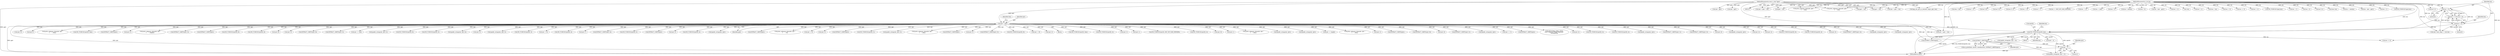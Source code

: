 digraph "0_tcpdump_ffde45acf3348f8353fb4064a1b21683ee6b5ddf@pointer" {
"1000410" [label="(Call,tptr + 2)"];
"1000406" [label="(Call,EXTRACT_16BITS(tptr))"];
"1000142" [label="(Call,tptr = pptr)"];
"1000128" [label="(MethodParameterIn,const u_char *pptr)"];
"1000385" [label="(Call,ND_TCHECK2(tptr[0], len))"];
"1000376" [label="(Call,len != 8)"];
"1000373" [label="(Call,len != 6)"];
"1000129" [label="(MethodParameterIn,u_int len)"];
"1002358" [label="(Call,tptr+3)"];
"1002901" [label="(Call,ndo->ndo_vflag > 1 && len)"];
"1000391" [label="(Call,len == 6)"];
"1002095" [label="(Call,tptr-3)"];
"1000401" [label="(Call,as_printf(ndo, astostr, sizeof(astostr), EXTRACT_16BITS(tptr)))"];
"1002556" [label="(Call,print_unknown_data(ndo, tptr, \"\n\t      \", tlen))"];
"1000375" [label="(Literal,6)"];
"1000180" [label="(Call,len % 2)"];
"1002894" [label="(Call,print_unknown_data(ndo, pptr, \"\n\t    \", len))"];
"1001073" [label="(Call,ND_TCHECK2(tptr[0], tlen))"];
"1000622" [label="(Call,EXTRACT_16BITS(tptr))"];
"1002436" [label="(Call,tptr+2)"];
"1002566" [label="(Call,tlen = len)"];
"1000362" [label="(Call,len != 0)"];
"1002140" [label="(Call,len % 8)"];
"1002639" [label="(Call,print_unknown_data(ndo, tptr,\"\n\t      \", length))"];
"1002435" [label="(Call,EXTRACT_24BITS(tptr+2))"];
"1000376" [label="(Call,len != 8)"];
"1002852" [label="(Call,EXTRACT_32BITS(tptr))"];
"1002529" [label="(Call,ND_TCHECK2(tptr[0], 8))"];
"1000573" [label="(Call,len % 4)"];
"1001170" [label="(Call,tptr - pptr)"];
"1002509" [label="(Call,ND_TCHECK2(tptr[0], 8))"];
"1002312" [label="(Call,tptr+6)"];
"1000128" [label="(MethodParameterIn,const u_char *pptr)"];
"1002247" [label="(Call,tptr+2)"];
"1000377" [label="(Identifier,len)"];
"1002923" [label="(MethodReturn,RET)"];
"1002250" [label="(Call,EXTRACT_16BITS(tptr+6))"];
"1002372" [label="(Call,EXTRACT_16BITS(tptr+2))"];
"1001097" [label="(Call,tptr += tlen)"];
"1002824" [label="(Call,len % 12)"];
"1001625" [label="(Call,tptr = pptr + len)"];
"1002223" [label="(Call,ipaddr_string(ndo, tptr+2))"];
"1002451" [label="(Call,ND_TCHECK2(tptr[0], 8))"];
"1002574" [label="(Call,ND_TCHECK2(tptr[0], 3))"];
"1002207" [label="(Call,ipaddr_string(ndo, tptr+4))"];
"1002373" [label="(Call,tptr+2)"];
"1000436" [label="(Call,len != 8)"];
"1000153" [label="(Call,len != 1)"];
"1001682" [label="(Call,len == BGP_MP_NLRI_MINSIZE)"];
"1002302" [label="(Call,ipaddr_string(ndo, tptr+2))"];
"1000615" [label="(Call,ND_TCHECK2(tptr[0], 3))"];
"1000542" [label="(Call,tptr +=4)"];
"1000206" [label="(Call,tptr < pptr + len)"];
"1002873" [label="(Call,len -= 12)"];
"1002814" [label="(Call,len -= alen)"];
"1002652" [label="(Call,ND_TCHECK2(tptr[0], 4))"];
"1002319" [label="(Call,tptr+7)"];
"1002838" [label="(Call,len > 0)"];
"1002203" [label="(Call,EXTRACT_32BITS(tptr+4))"];
"1002412" [label="(Call,ND_TCHECK2(tptr[0], 5))"];
"1000461" [label="(Call,EXTRACT_32BITS(tptr))"];
"1002290" [label="(Call,tptr+2)"];
"1000587" [label="(Call,ND_TCHECK2(tptr[0], 4))"];
"1002723" [label="(Call,len < alenlen)"];
"1002520" [label="(Call,ipaddr_string(ndo, tptr))"];
"1000144" [label="(Identifier,pptr)"];
"1001649" [label="(Call,EXTRACT_16BITS(tptr))"];
"1001696" [label="(Call,tptr - pptr)"];
"1002125" [label="(Call,pptr + len)"];
"1000428" [label="(Call,ipaddr_string(ndo, tptr + 4))"];
"1002382" [label="(Call,print_unknown_data(ndo, tptr, \"\n\t      \", 8))"];
"1002440" [label="(Call,tptr +=5)"];
"1000150" [label="(Block,)"];
"1000389" [label="(Identifier,len)"];
"1002199" [label="(Call,tptr+2)"];
"1000200" [label="(Call,bgp_attr_get_as_size(ndo, atype, pptr, len))"];
"1000493" [label="(Call,EXTRACT_32BITS(tptr))"];
"1002155" [label="(Call,ND_TCHECK2(tptr[0], 2))"];
"1002677" [label="(Call,len -=4)"];
"1002288" [label="(Call,ipaddr_string(ndo, tptr+2))"];
"1000682" [label="(Call,print_unknown_data(ndo, tptr, \"\n\t    \", tlen))"];
"1000357" [label="(Call,EXTRACT_32BITS(tptr))"];
"1000143" [label="(Identifier,tptr)"];
"1002225" [label="(Call,tptr+2)"];
"1002246" [label="(Call,EXTRACT_32BITS(tptr+2))"];
"1000386" [label="(Call,tptr[0])"];
"1000430" [label="(Call,tptr + 4)"];
"1000373" [label="(Call,len != 6)"];
"1002472" [label="(Call,ND_TCHECK2(tptr[0], 8))"];
"1001694" [label="(Call,len - (tptr - pptr))"];
"1002391" [label="(Call,tptr +=8)"];
"1002261" [label="(Call,tptr+2)"];
"1000130" [label="(Block,)"];
"1000385" [label="(Call,ND_TCHECK2(tptr[0], len))"];
"1000142" [label="(Call,tptr = pptr)"];
"1000312" [label="(Call,len != 4)"];
"1000663" [label="(Call,ND_TCHECK2(tptr[0], tlen))"];
"1000486" [label="(Call,ND_TCHECK2(tptr[0], 4))"];
"1000392" [label="(Identifier,len)"];
"1002304" [label="(Call,tptr+2)"];
"1002586" [label="(Call,tptr+1)"];
"1001642" [label="(Call,ND_TCHECK2(tptr[0], BGP_MP_NLRI_MINSIZE))"];
"1002493" [label="(Call,ND_TCHECK2(tptr[0], 4))"];
"1000426" [label="(Call,EXTRACT_32BITS(tptr))"];
"1002251" [label="(Call,tptr+6)"];
"1002402" [label="(Call,tptr+1)"];
"1000407" [label="(Identifier,tptr)"];
"1000129" [label="(MethodParameterIn,u_int len)"];
"1000190" [label="(Call,!len)"];
"1000411" [label="(Identifier,tptr)"];
"1000408" [label="(Call,ipaddr_string(ndo, tptr + 2))"];
"1001092" [label="(Call,print_unknown_data(ndo, tptr, \"\n\t    \", tlen))"];
"1002503" [label="(Call,ipaddr_string(ndo, tptr))"];
"1000208" [label="(Call,pptr + len)"];
"1000548" [label="(Call,len != 4)"];
"1002462" [label="(Call,ipaddr_string(ndo, tptr))"];
"1002409" [label="(Call,tlen = len)"];
"1000406" [label="(Call,EXTRACT_16BITS(tptr))"];
"1002644" [label="(Call,tptr += length)"];
"1001617" [label="(Call,print_unknown_data(ndo, tptr, \"\n\t    \", tlen))"];
"1002353" [label="(Call,tptr+2)"];
"1002913" [label="(Call,print_unknown_data(ndo, pptr, \"\n\t    \", len))"];
"1002865" [label="(Call,len > 12)"];
"1002672" [label="(Call,EXTRACT_32BITS(tptr))"];
"1002228" [label="(Call,EXTRACT_16BITS(tptr+6))"];
"1002821" [label="(Call,len == 0)"];
"1002335" [label="(Call,tptr+6)"];
"1000338" [label="(Call,len != 4)"];
"1000146" [label="(Identifier,tlen)"];
"1002260" [label="(Call,EXTRACT_32BITS(tptr+2))"];
"1002909" [label="(Call,ND_TCHECK2(*pptr,len))"];
"1002540" [label="(Call,ipaddr_string(ndo, tptr))"];
"1001627" [label="(Call,pptr + len)"];
"1002709" [label="(Call,len -= 2)"];
"1002589" [label="(Call,tptr += 3)"];
"1002162" [label="(Call,EXTRACT_16BITS(tptr))"];
"1002658" [label="(Call,len < 4)"];
"1000471" [label="(Call,len % 4)"];
"1000410" [label="(Call,tptr + 2)"];
"1000170" [label="(Call,tok2str(bgp_origin_values,\n\t\t\t\t\t\t\"Unknown Origin Typecode\",\n\t\t\t\t\t\ttptr[0]))"];
"1000145" [label="(Call,tlen=len)"];
"1002204" [label="(Call,tptr+4)"];
"1000347" [label="(Call,ND_TCHECK2(tptr[0], 4))"];
"1000557" [label="(Call,ND_TCHECK2(tptr[0], 4))"];
"1002483" [label="(Call,ipaddr_string(ndo, tptr))"];
"1002585" [label="(Call,EXTRACT_16BITS(tptr+1))"];
"1002198" [label="(Call,EXTRACT_16BITS(tptr+2))"];
"1002735" [label="(Call,len -= alenlen)"];
"1002123" [label="(Call,tptr = pptr + len)"];
"1001168" [label="(Call,len - (tptr - pptr))"];
"1002329" [label="(Call,tptr+6)"];
"1002692" [label="(Call,len < 2)"];
"1000598" [label="(Call,ipaddr_string(ndo, tptr))"];
"1002209" [label="(Call,tptr+4)"];
"1002362" [label="(Call,tptr+4)"];
"1000378" [label="(Literal,8)"];
"1000445" [label="(Call,ND_TCHECK2(tptr[0], 8))"];
"1000372" [label="(Call,len != 6 && len != 8)"];
"1000321" [label="(Call,ND_TCHECK2(tptr[0], 4))"];
"1002229" [label="(Call,tptr+6)"];
"1002361" [label="(Call,EXTRACT_16BITS(tptr+4))"];
"1000331" [label="(Call,ipaddr_string(ndo, tptr))"];
"1000567" [label="(Call,ipaddr_string(ndo, tptr))"];
"1002878" [label="(Call,ND_TCHECK2(*pptr,len))"];
"1000412" [label="(Literal,2)"];
"1000374" [label="(Identifier,len)"];
"1000410" -> "1000408"  [label="AST: "];
"1000410" -> "1000412"  [label="CFG: "];
"1000411" -> "1000410"  [label="AST: "];
"1000412" -> "1000410"  [label="AST: "];
"1000408" -> "1000410"  [label="CFG: "];
"1000410" -> "1002923"  [label="DDG: tptr"];
"1000406" -> "1000410"  [label="DDG: tptr"];
"1000385" -> "1000410"  [label="DDG: tptr[0]"];
"1000406" -> "1000401"  [label="AST: "];
"1000406" -> "1000407"  [label="CFG: "];
"1000407" -> "1000406"  [label="AST: "];
"1000401" -> "1000406"  [label="CFG: "];
"1000406" -> "1000401"  [label="DDG: tptr"];
"1000142" -> "1000406"  [label="DDG: tptr"];
"1000385" -> "1000406"  [label="DDG: tptr[0]"];
"1000406" -> "1000408"  [label="DDG: tptr"];
"1000142" -> "1000130"  [label="AST: "];
"1000142" -> "1000144"  [label="CFG: "];
"1000143" -> "1000142"  [label="AST: "];
"1000144" -> "1000142"  [label="AST: "];
"1000146" -> "1000142"  [label="CFG: "];
"1000142" -> "1002923"  [label="DDG: pptr"];
"1000142" -> "1002923"  [label="DDG: tptr"];
"1000128" -> "1000142"  [label="DDG: pptr"];
"1000142" -> "1000170"  [label="DDG: tptr"];
"1000142" -> "1000206"  [label="DDG: tptr"];
"1000142" -> "1000321"  [label="DDG: tptr"];
"1000142" -> "1000331"  [label="DDG: tptr"];
"1000142" -> "1000347"  [label="DDG: tptr"];
"1000142" -> "1000357"  [label="DDG: tptr"];
"1000142" -> "1000385"  [label="DDG: tptr"];
"1000142" -> "1000426"  [label="DDG: tptr"];
"1000142" -> "1000445"  [label="DDG: tptr"];
"1000142" -> "1000461"  [label="DDG: tptr"];
"1000142" -> "1000486"  [label="DDG: tptr"];
"1000142" -> "1000493"  [label="DDG: tptr"];
"1000142" -> "1000542"  [label="DDG: tptr"];
"1000142" -> "1000557"  [label="DDG: tptr"];
"1000142" -> "1000567"  [label="DDG: tptr"];
"1000142" -> "1000587"  [label="DDG: tptr"];
"1000142" -> "1000598"  [label="DDG: tptr"];
"1000142" -> "1000615"  [label="DDG: tptr"];
"1000142" -> "1000622"  [label="DDG: tptr"];
"1000142" -> "1000663"  [label="DDG: tptr"];
"1000142" -> "1000682"  [label="DDG: tptr"];
"1000142" -> "1001073"  [label="DDG: tptr"];
"1000142" -> "1001092"  [label="DDG: tptr"];
"1000142" -> "1001097"  [label="DDG: tptr"];
"1000142" -> "1001617"  [label="DDG: tptr"];
"1000142" -> "1001642"  [label="DDG: tptr"];
"1000142" -> "1001649"  [label="DDG: tptr"];
"1000142" -> "1002095"  [label="DDG: tptr"];
"1000142" -> "1002155"  [label="DDG: tptr"];
"1000142" -> "1002162"  [label="DDG: tptr"];
"1000142" -> "1002198"  [label="DDG: tptr"];
"1000142" -> "1002199"  [label="DDG: tptr"];
"1000142" -> "1002203"  [label="DDG: tptr"];
"1000142" -> "1002204"  [label="DDG: tptr"];
"1000142" -> "1002207"  [label="DDG: tptr"];
"1000142" -> "1002209"  [label="DDG: tptr"];
"1000142" -> "1002223"  [label="DDG: tptr"];
"1000142" -> "1002225"  [label="DDG: tptr"];
"1000142" -> "1002228"  [label="DDG: tptr"];
"1000142" -> "1002229"  [label="DDG: tptr"];
"1000142" -> "1002246"  [label="DDG: tptr"];
"1000142" -> "1002247"  [label="DDG: tptr"];
"1000142" -> "1002250"  [label="DDG: tptr"];
"1000142" -> "1002251"  [label="DDG: tptr"];
"1000142" -> "1002260"  [label="DDG: tptr"];
"1000142" -> "1002261"  [label="DDG: tptr"];
"1000142" -> "1002288"  [label="DDG: tptr"];
"1000142" -> "1002290"  [label="DDG: tptr"];
"1000142" -> "1002302"  [label="DDG: tptr"];
"1000142" -> "1002304"  [label="DDG: tptr"];
"1000142" -> "1002312"  [label="DDG: tptr"];
"1000142" -> "1002319"  [label="DDG: tptr"];
"1000142" -> "1002329"  [label="DDG: tptr"];
"1000142" -> "1002335"  [label="DDG: tptr"];
"1000142" -> "1002353"  [label="DDG: tptr"];
"1000142" -> "1002358"  [label="DDG: tptr"];
"1000142" -> "1002361"  [label="DDG: tptr"];
"1000142" -> "1002362"  [label="DDG: tptr"];
"1000142" -> "1002372"  [label="DDG: tptr"];
"1000142" -> "1002373"  [label="DDG: tptr"];
"1000142" -> "1002382"  [label="DDG: tptr"];
"1000142" -> "1002391"  [label="DDG: tptr"];
"1000142" -> "1002402"  [label="DDG: tptr"];
"1000142" -> "1002412"  [label="DDG: tptr"];
"1000142" -> "1002435"  [label="DDG: tptr"];
"1000142" -> "1002436"  [label="DDG: tptr"];
"1000142" -> "1002440"  [label="DDG: tptr"];
"1000142" -> "1002451"  [label="DDG: tptr"];
"1000142" -> "1002462"  [label="DDG: tptr"];
"1000142" -> "1002472"  [label="DDG: tptr"];
"1000142" -> "1002483"  [label="DDG: tptr"];
"1000142" -> "1002493"  [label="DDG: tptr"];
"1000142" -> "1002503"  [label="DDG: tptr"];
"1000142" -> "1002509"  [label="DDG: tptr"];
"1000142" -> "1002520"  [label="DDG: tptr"];
"1000142" -> "1002529"  [label="DDG: tptr"];
"1000142" -> "1002540"  [label="DDG: tptr"];
"1000142" -> "1002556"  [label="DDG: tptr"];
"1000142" -> "1002574"  [label="DDG: tptr"];
"1000142" -> "1002585"  [label="DDG: tptr"];
"1000142" -> "1002586"  [label="DDG: tptr"];
"1000142" -> "1002589"  [label="DDG: tptr"];
"1000142" -> "1002639"  [label="DDG: tptr"];
"1000142" -> "1002644"  [label="DDG: tptr"];
"1000142" -> "1002652"  [label="DDG: tptr"];
"1000142" -> "1002672"  [label="DDG: tptr"];
"1000142" -> "1002852"  [label="DDG: tptr"];
"1000128" -> "1000125"  [label="AST: "];
"1000128" -> "1002923"  [label="DDG: pptr"];
"1000128" -> "1000200"  [label="DDG: pptr"];
"1000128" -> "1000206"  [label="DDG: pptr"];
"1000128" -> "1000208"  [label="DDG: pptr"];
"1000128" -> "1001170"  [label="DDG: pptr"];
"1000128" -> "1001625"  [label="DDG: pptr"];
"1000128" -> "1001627"  [label="DDG: pptr"];
"1000128" -> "1001696"  [label="DDG: pptr"];
"1000128" -> "1002123"  [label="DDG: pptr"];
"1000128" -> "1002125"  [label="DDG: pptr"];
"1000128" -> "1002894"  [label="DDG: pptr"];
"1000128" -> "1002913"  [label="DDG: pptr"];
"1000385" -> "1000150"  [label="AST: "];
"1000385" -> "1000389"  [label="CFG: "];
"1000386" -> "1000385"  [label="AST: "];
"1000389" -> "1000385"  [label="AST: "];
"1000392" -> "1000385"  [label="CFG: "];
"1000385" -> "1002923"  [label="DDG: tptr[0]"];
"1000385" -> "1002923"  [label="DDG: ND_TCHECK2(tptr[0], len)"];
"1000376" -> "1000385"  [label="DDG: len"];
"1000373" -> "1000385"  [label="DDG: len"];
"1000129" -> "1000385"  [label="DDG: len"];
"1000385" -> "1000391"  [label="DDG: len"];
"1000385" -> "1000408"  [label="DDG: tptr[0]"];
"1000385" -> "1000426"  [label="DDG: tptr[0]"];
"1000385" -> "1000428"  [label="DDG: tptr[0]"];
"1000385" -> "1000430"  [label="DDG: tptr[0]"];
"1000376" -> "1000372"  [label="AST: "];
"1000376" -> "1000378"  [label="CFG: "];
"1000377" -> "1000376"  [label="AST: "];
"1000378" -> "1000376"  [label="AST: "];
"1000372" -> "1000376"  [label="CFG: "];
"1000376" -> "1000372"  [label="DDG: len"];
"1000376" -> "1000372"  [label="DDG: 8"];
"1000373" -> "1000376"  [label="DDG: len"];
"1000129" -> "1000376"  [label="DDG: len"];
"1000376" -> "1002901"  [label="DDG: len"];
"1000373" -> "1000372"  [label="AST: "];
"1000373" -> "1000375"  [label="CFG: "];
"1000374" -> "1000373"  [label="AST: "];
"1000375" -> "1000373"  [label="AST: "];
"1000377" -> "1000373"  [label="CFG: "];
"1000372" -> "1000373"  [label="CFG: "];
"1000373" -> "1000372"  [label="DDG: len"];
"1000373" -> "1000372"  [label="DDG: 6"];
"1000129" -> "1000373"  [label="DDG: len"];
"1000373" -> "1002901"  [label="DDG: len"];
"1000129" -> "1000125"  [label="AST: "];
"1000129" -> "1002923"  [label="DDG: len"];
"1000129" -> "1000145"  [label="DDG: len"];
"1000129" -> "1000153"  [label="DDG: len"];
"1000129" -> "1000180"  [label="DDG: len"];
"1000129" -> "1000190"  [label="DDG: len"];
"1000129" -> "1000200"  [label="DDG: len"];
"1000129" -> "1000206"  [label="DDG: len"];
"1000129" -> "1000208"  [label="DDG: len"];
"1000129" -> "1000312"  [label="DDG: len"];
"1000129" -> "1000338"  [label="DDG: len"];
"1000129" -> "1000362"  [label="DDG: len"];
"1000129" -> "1000391"  [label="DDG: len"];
"1000129" -> "1000436"  [label="DDG: len"];
"1000129" -> "1000471"  [label="DDG: len"];
"1000129" -> "1000548"  [label="DDG: len"];
"1000129" -> "1000573"  [label="DDG: len"];
"1000129" -> "1001168"  [label="DDG: len"];
"1000129" -> "1001625"  [label="DDG: len"];
"1000129" -> "1001627"  [label="DDG: len"];
"1000129" -> "1001682"  [label="DDG: len"];
"1000129" -> "1001694"  [label="DDG: len"];
"1000129" -> "1002123"  [label="DDG: len"];
"1000129" -> "1002125"  [label="DDG: len"];
"1000129" -> "1002140"  [label="DDG: len"];
"1000129" -> "1002409"  [label="DDG: len"];
"1000129" -> "1002566"  [label="DDG: len"];
"1000129" -> "1002658"  [label="DDG: len"];
"1000129" -> "1002677"  [label="DDG: len"];
"1000129" -> "1002692"  [label="DDG: len"];
"1000129" -> "1002709"  [label="DDG: len"];
"1000129" -> "1002723"  [label="DDG: len"];
"1000129" -> "1002735"  [label="DDG: len"];
"1000129" -> "1002814"  [label="DDG: len"];
"1000129" -> "1002821"  [label="DDG: len"];
"1000129" -> "1002824"  [label="DDG: len"];
"1000129" -> "1002838"  [label="DDG: len"];
"1000129" -> "1002865"  [label="DDG: len"];
"1000129" -> "1002873"  [label="DDG: len"];
"1000129" -> "1002878"  [label="DDG: len"];
"1000129" -> "1002894"  [label="DDG: len"];
"1000129" -> "1002901"  [label="DDG: len"];
"1000129" -> "1002909"  [label="DDG: len"];
"1000129" -> "1002913"  [label="DDG: len"];
}
